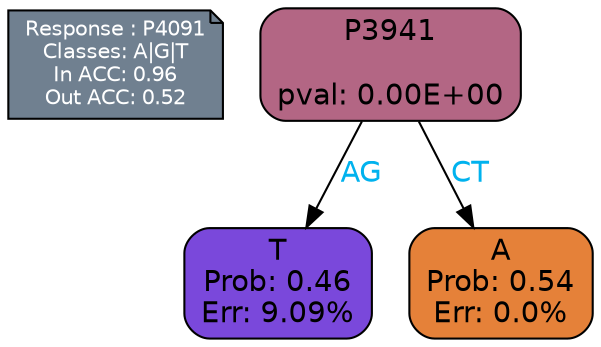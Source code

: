 digraph Tree {
node [shape=box, style="filled, rounded", color="black", fontname=helvetica] ;
graph [ranksep=equally, splines=polylines, bgcolor=transparent, dpi=600] ;
edge [fontname=helvetica] ;
LEGEND [label="Response : P4091
Classes: A|G|T
In ACC: 0.96
Out ACC: 0.52
",shape=note,align=left,style=filled,fillcolor="slategray",fontcolor="white",fontsize=10];1 [label="P3941

pval: 0.00E+00", fillcolor="#b36684"] ;
2 [label="T
Prob: 0.46
Err: 9.09%", fillcolor="#7a48db"] ;
3 [label="A
Prob: 0.54
Err: 0.0%", fillcolor="#e58139"] ;
1 -> 2 [label="AG",fontcolor=deepskyblue2] ;
1 -> 3 [label="CT",fontcolor=deepskyblue2] ;
{rank = same; 2;3;}{rank = same; LEGEND;1;}}